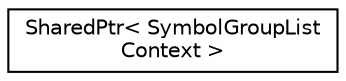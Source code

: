 digraph "Graphical Class Hierarchy"
{
 // INTERACTIVE_SVG=YES
  edge [fontname="Helvetica",fontsize="10",labelfontname="Helvetica",labelfontsize="10"];
  node [fontname="Helvetica",fontsize="10",shape=record];
  rankdir="LR";
  Node0 [label="SharedPtr\< SymbolGroupList\lContext \>",height=0.2,width=0.4,color="black", fillcolor="white", style="filled",URL="$df/d12/class_shared_ptr.html"];
}
